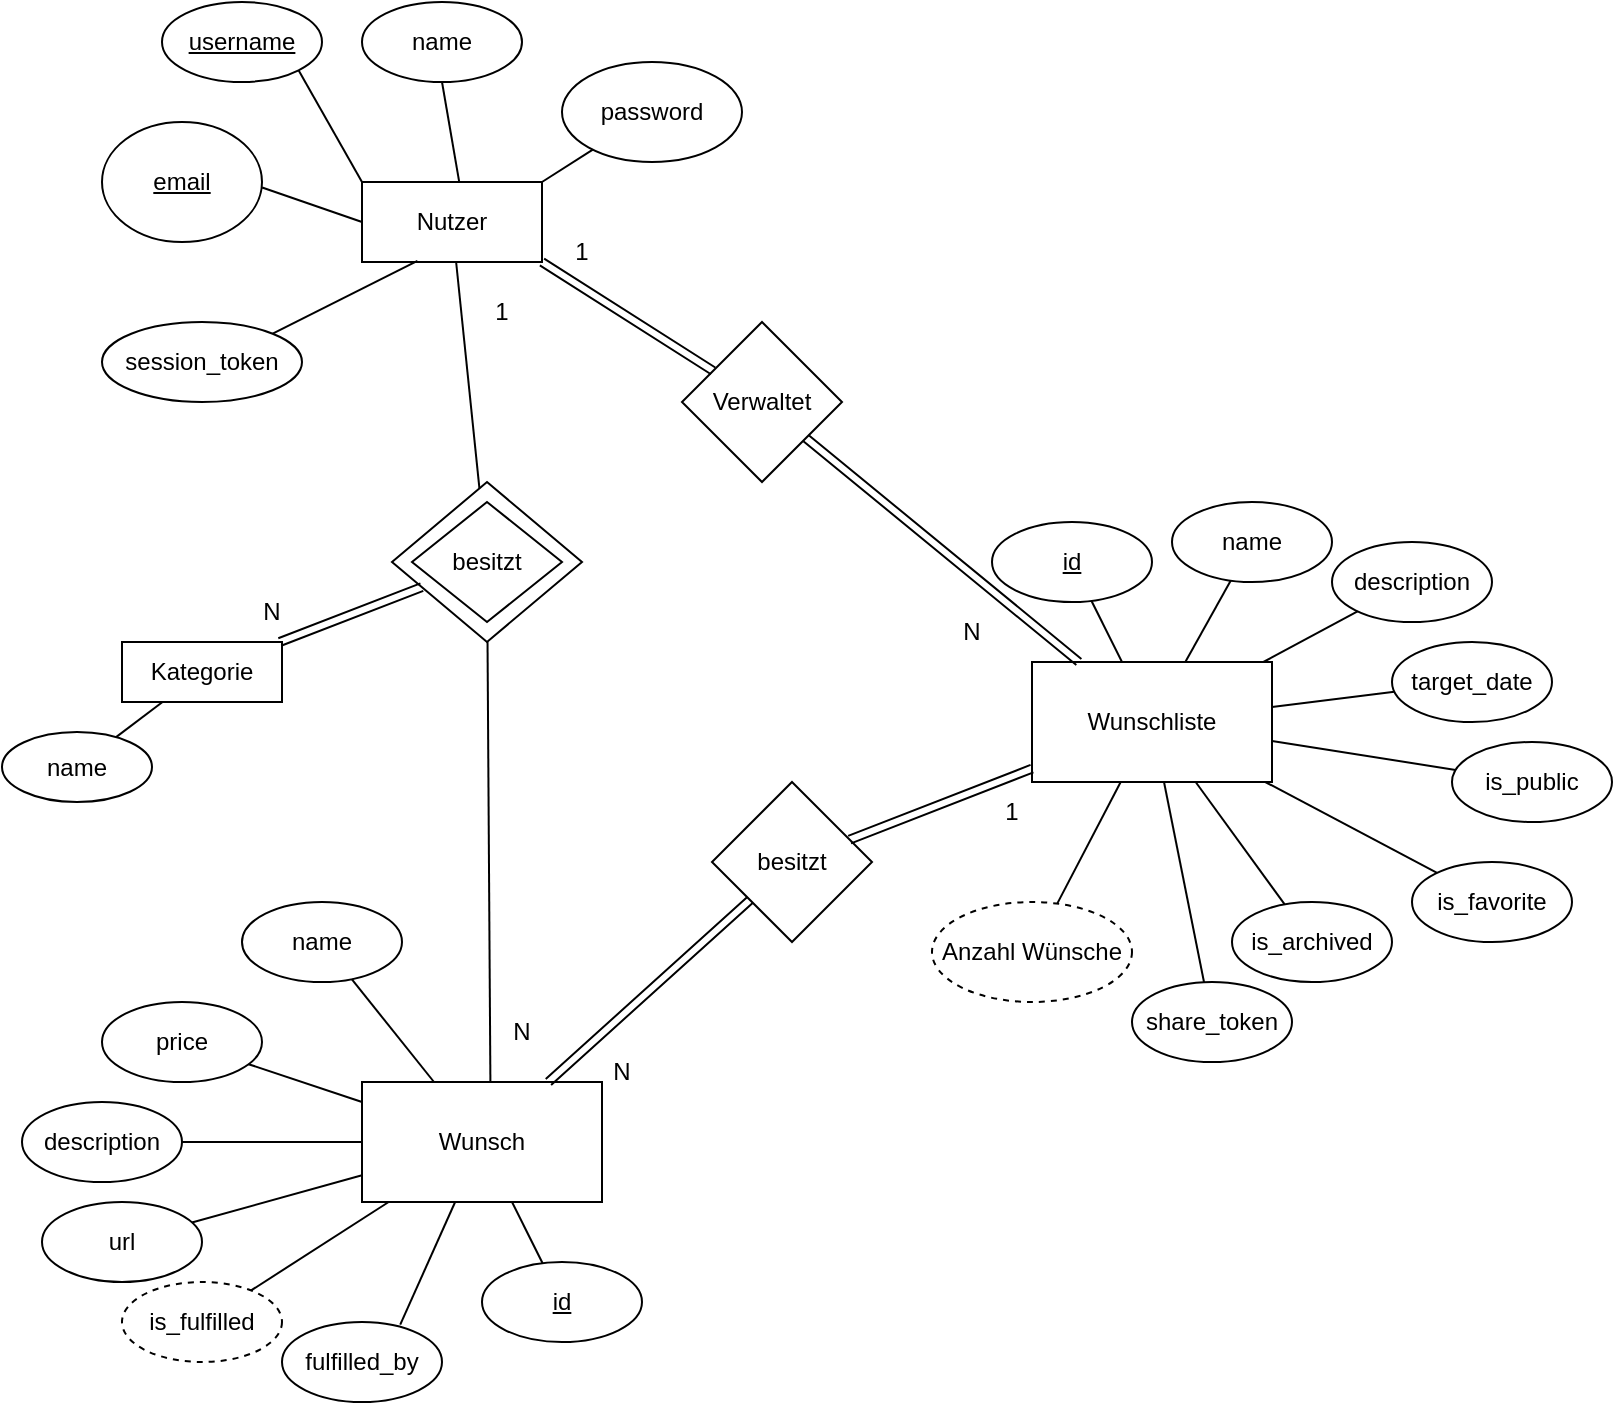 <mxfile version="26.0.4">
  <diagram name="Page-1" id="_VTIecCni8d6RQ3Fkv5Y">
    <mxGraphModel dx="1149" dy="824" grid="1" gridSize="10" guides="1" tooltips="1" connect="1" arrows="1" fold="1" page="1" pageScale="1" pageWidth="850" pageHeight="1100" math="0" shadow="0">
      <root>
        <mxCell id="0" />
        <mxCell id="1" parent="0" />
        <mxCell id="_kMXRvUKl5yziN6GAQI7-49" value="Nutzer" style="rounded=0;whiteSpace=wrap;html=1;" vertex="1" parent="1">
          <mxGeometry x="195" y="90" width="90" height="40" as="geometry" />
        </mxCell>
        <mxCell id="_kMXRvUKl5yziN6GAQI7-50" value="Wunschliste" style="rounded=0;whiteSpace=wrap;html=1;" vertex="1" parent="1">
          <mxGeometry x="530" y="330" width="120" height="60" as="geometry" />
        </mxCell>
        <mxCell id="_kMXRvUKl5yziN6GAQI7-51" value="Wunsch" style="rounded=0;whiteSpace=wrap;html=1;" vertex="1" parent="1">
          <mxGeometry x="195" y="540" width="120" height="60" as="geometry" />
        </mxCell>
        <mxCell id="_kMXRvUKl5yziN6GAQI7-60" style="rounded=0;orthogonalLoop=1;jettySize=auto;html=1;exitX=1;exitY=1;exitDx=0;exitDy=0;entryX=0;entryY=0;entryDx=0;entryDy=0;strokeColor=default;endArrow=none;endFill=0;" edge="1" parent="1" source="_kMXRvUKl5yziN6GAQI7-55" target="_kMXRvUKl5yziN6GAQI7-49">
          <mxGeometry relative="1" as="geometry" />
        </mxCell>
        <mxCell id="_kMXRvUKl5yziN6GAQI7-55" value="username" style="ellipse;whiteSpace=wrap;html=1;fontStyle=4" vertex="1" parent="1">
          <mxGeometry x="95" width="80" height="40" as="geometry" />
        </mxCell>
        <mxCell id="_kMXRvUKl5yziN6GAQI7-56" value="Verwaltet" style="rhombus;whiteSpace=wrap;html=1;" vertex="1" parent="1">
          <mxGeometry x="355" y="160" width="80" height="80" as="geometry" />
        </mxCell>
        <mxCell id="_kMXRvUKl5yziN6GAQI7-62" value="name" style="ellipse;whiteSpace=wrap;html=1;" vertex="1" parent="1">
          <mxGeometry x="195" width="80" height="40" as="geometry" />
        </mxCell>
        <mxCell id="_kMXRvUKl5yziN6GAQI7-63" value="email" style="ellipse;whiteSpace=wrap;html=1;fontStyle=4" vertex="1" parent="1">
          <mxGeometry x="65" y="60" width="80" height="60" as="geometry" />
        </mxCell>
        <mxCell id="_kMXRvUKl5yziN6GAQI7-64" value="password" style="ellipse;whiteSpace=wrap;html=1;" vertex="1" parent="1">
          <mxGeometry x="295" y="30" width="90" height="50" as="geometry" />
        </mxCell>
        <mxCell id="_kMXRvUKl5yziN6GAQI7-65" value="session_token" style="ellipse;whiteSpace=wrap;html=1;" vertex="1" parent="1">
          <mxGeometry x="65" y="160" width="100" height="40" as="geometry" />
        </mxCell>
        <mxCell id="_kMXRvUKl5yziN6GAQI7-67" value="" style="endArrow=none;html=1;rounded=0;exitX=1.001;exitY=0.546;exitDx=0;exitDy=0;exitPerimeter=0;entryX=0;entryY=0.5;entryDx=0;entryDy=0;" edge="1" parent="1" source="_kMXRvUKl5yziN6GAQI7-63" target="_kMXRvUKl5yziN6GAQI7-49">
          <mxGeometry width="50" height="50" relative="1" as="geometry">
            <mxPoint x="175" y="150" as="sourcePoint" />
            <mxPoint x="225" y="100" as="targetPoint" />
          </mxGeometry>
        </mxCell>
        <mxCell id="_kMXRvUKl5yziN6GAQI7-68" value="" style="endArrow=none;html=1;rounded=0;exitX=0.541;exitY=0.01;exitDx=0;exitDy=0;exitPerimeter=0;entryX=0.5;entryY=1;entryDx=0;entryDy=0;" edge="1" parent="1" source="_kMXRvUKl5yziN6GAQI7-49" target="_kMXRvUKl5yziN6GAQI7-62">
          <mxGeometry width="50" height="50" relative="1" as="geometry">
            <mxPoint x="435" y="300" as="sourcePoint" />
            <mxPoint x="485" y="250" as="targetPoint" />
          </mxGeometry>
        </mxCell>
        <mxCell id="_kMXRvUKl5yziN6GAQI7-69" value="" style="endArrow=none;html=1;rounded=0;exitX=1;exitY=0;exitDx=0;exitDy=0;" edge="1" parent="1" source="_kMXRvUKl5yziN6GAQI7-49" target="_kMXRvUKl5yziN6GAQI7-64">
          <mxGeometry width="50" height="50" relative="1" as="geometry">
            <mxPoint x="325" y="110" as="sourcePoint" />
            <mxPoint x="485" y="250" as="targetPoint" />
          </mxGeometry>
        </mxCell>
        <mxCell id="_kMXRvUKl5yziN6GAQI7-70" value="" style="endArrow=none;html=1;rounded=0;shape=link;exitX=1;exitY=1;exitDx=0;exitDy=0;" edge="1" parent="1" source="_kMXRvUKl5yziN6GAQI7-49" target="_kMXRvUKl5yziN6GAQI7-56">
          <mxGeometry width="50" height="50" relative="1" as="geometry">
            <mxPoint x="435" y="300" as="sourcePoint" />
            <mxPoint x="485" y="250" as="targetPoint" />
          </mxGeometry>
        </mxCell>
        <mxCell id="_kMXRvUKl5yziN6GAQI7-72" value="" style="endArrow=none;html=1;rounded=0;shape=link;" edge="1" parent="1" source="_kMXRvUKl5yziN6GAQI7-56" target="_kMXRvUKl5yziN6GAQI7-50">
          <mxGeometry width="50" height="50" relative="1" as="geometry">
            <mxPoint x="380" y="360" as="sourcePoint" />
            <mxPoint x="430" y="310" as="targetPoint" />
          </mxGeometry>
        </mxCell>
        <mxCell id="_kMXRvUKl5yziN6GAQI7-73" value="" style="endArrow=none;html=1;rounded=0;exitX=1;exitY=0;exitDx=0;exitDy=0;entryX=0.308;entryY=0.986;entryDx=0;entryDy=0;entryPerimeter=0;" edge="1" parent="1" source="_kMXRvUKl5yziN6GAQI7-65" target="_kMXRvUKl5yziN6GAQI7-49">
          <mxGeometry width="50" height="50" relative="1" as="geometry">
            <mxPoint x="435" y="300" as="sourcePoint" />
            <mxPoint x="485" y="250" as="targetPoint" />
          </mxGeometry>
        </mxCell>
        <mxCell id="_kMXRvUKl5yziN6GAQI7-74" value="name" style="ellipse;whiteSpace=wrap;html=1;" vertex="1" parent="1">
          <mxGeometry x="600" y="250" width="80" height="40" as="geometry" />
        </mxCell>
        <mxCell id="_kMXRvUKl5yziN6GAQI7-75" value="description" style="ellipse;whiteSpace=wrap;html=1;" vertex="1" parent="1">
          <mxGeometry x="680" y="270" width="80" height="40" as="geometry" />
        </mxCell>
        <mxCell id="_kMXRvUKl5yziN6GAQI7-76" value="target_date" style="ellipse;whiteSpace=wrap;html=1;" vertex="1" parent="1">
          <mxGeometry x="710" y="320" width="80" height="40" as="geometry" />
        </mxCell>
        <mxCell id="_kMXRvUKl5yziN6GAQI7-77" value="is_favorite" style="ellipse;whiteSpace=wrap;html=1;" vertex="1" parent="1">
          <mxGeometry x="720" y="430" width="80" height="40" as="geometry" />
        </mxCell>
        <mxCell id="_kMXRvUKl5yziN6GAQI7-78" value="is_archived" style="ellipse;whiteSpace=wrap;html=1;" vertex="1" parent="1">
          <mxGeometry x="630" y="450" width="80" height="40" as="geometry" />
        </mxCell>
        <mxCell id="_kMXRvUKl5yziN6GAQI7-79" value="share_token" style="ellipse;whiteSpace=wrap;html=1;" vertex="1" parent="1">
          <mxGeometry x="580" y="490" width="80" height="40" as="geometry" />
        </mxCell>
        <mxCell id="_kMXRvUKl5yziN6GAQI7-89" value="" style="rounded=0;orthogonalLoop=1;jettySize=auto;html=1;endArrow=none;endFill=0;" edge="1" parent="1" source="_kMXRvUKl5yziN6GAQI7-80" target="_kMXRvUKl5yziN6GAQI7-50">
          <mxGeometry relative="1" as="geometry" />
        </mxCell>
        <mxCell id="_kMXRvUKl5yziN6GAQI7-80" value="is_public" style="ellipse;whiteSpace=wrap;html=1;" vertex="1" parent="1">
          <mxGeometry x="740" y="370" width="80" height="40" as="geometry" />
        </mxCell>
        <mxCell id="_kMXRvUKl5yziN6GAQI7-81" value="id" style="ellipse;whiteSpace=wrap;html=1;fontStyle=4" vertex="1" parent="1">
          <mxGeometry x="510" y="260" width="80" height="40" as="geometry" />
        </mxCell>
        <mxCell id="_kMXRvUKl5yziN6GAQI7-82" value="" style="endArrow=none;html=1;rounded=0;" edge="1" parent="1" source="_kMXRvUKl5yziN6GAQI7-50" target="_kMXRvUKl5yziN6GAQI7-79">
          <mxGeometry width="50" height="50" relative="1" as="geometry">
            <mxPoint x="380" y="360" as="sourcePoint" />
            <mxPoint x="430" y="310" as="targetPoint" />
          </mxGeometry>
        </mxCell>
        <mxCell id="_kMXRvUKl5yziN6GAQI7-83" value="" style="endArrow=none;html=1;rounded=0;" edge="1" parent="1" source="_kMXRvUKl5yziN6GAQI7-51" target="_kMXRvUKl5yziN6GAQI7-92">
          <mxGeometry width="50" height="50" relative="1" as="geometry">
            <mxPoint x="395" y="460" as="sourcePoint" />
            <mxPoint x="445" y="410" as="targetPoint" />
          </mxGeometry>
        </mxCell>
        <mxCell id="_kMXRvUKl5yziN6GAQI7-84" value="" style="endArrow=none;html=1;rounded=0;" edge="1" parent="1" source="_kMXRvUKl5yziN6GAQI7-50" target="_kMXRvUKl5yziN6GAQI7-78">
          <mxGeometry width="50" height="50" relative="1" as="geometry">
            <mxPoint x="380" y="360" as="sourcePoint" />
            <mxPoint x="430" y="310" as="targetPoint" />
          </mxGeometry>
        </mxCell>
        <mxCell id="_kMXRvUKl5yziN6GAQI7-85" value="" style="endArrow=none;html=1;rounded=0;" edge="1" parent="1" source="_kMXRvUKl5yziN6GAQI7-50" target="_kMXRvUKl5yziN6GAQI7-76">
          <mxGeometry width="50" height="50" relative="1" as="geometry">
            <mxPoint x="380" y="360" as="sourcePoint" />
            <mxPoint x="430" y="310" as="targetPoint" />
          </mxGeometry>
        </mxCell>
        <mxCell id="_kMXRvUKl5yziN6GAQI7-86" value="" style="endArrow=none;html=1;rounded=0;" edge="1" parent="1" source="_kMXRvUKl5yziN6GAQI7-50" target="_kMXRvUKl5yziN6GAQI7-75">
          <mxGeometry width="50" height="50" relative="1" as="geometry">
            <mxPoint x="380" y="360" as="sourcePoint" />
            <mxPoint x="430" y="310" as="targetPoint" />
          </mxGeometry>
        </mxCell>
        <mxCell id="_kMXRvUKl5yziN6GAQI7-87" value="" style="endArrow=none;html=1;rounded=0;" edge="1" parent="1" source="_kMXRvUKl5yziN6GAQI7-74" target="_kMXRvUKl5yziN6GAQI7-50">
          <mxGeometry width="50" height="50" relative="1" as="geometry">
            <mxPoint x="380" y="360" as="sourcePoint" />
            <mxPoint x="430" y="310" as="targetPoint" />
          </mxGeometry>
        </mxCell>
        <mxCell id="_kMXRvUKl5yziN6GAQI7-88" value="" style="endArrow=none;html=1;rounded=0;" edge="1" parent="1" source="_kMXRvUKl5yziN6GAQI7-50" target="_kMXRvUKl5yziN6GAQI7-81">
          <mxGeometry width="50" height="50" relative="1" as="geometry">
            <mxPoint x="380" y="360" as="sourcePoint" />
            <mxPoint x="430" y="310" as="targetPoint" />
          </mxGeometry>
        </mxCell>
        <mxCell id="_kMXRvUKl5yziN6GAQI7-91" value="" style="endArrow=none;html=1;rounded=0;" edge="1" parent="1" source="_kMXRvUKl5yziN6GAQI7-50" target="_kMXRvUKl5yziN6GAQI7-77">
          <mxGeometry width="50" height="50" relative="1" as="geometry">
            <mxPoint x="380" y="360" as="sourcePoint" />
            <mxPoint x="430" y="310" as="targetPoint" />
          </mxGeometry>
        </mxCell>
        <mxCell id="_kMXRvUKl5yziN6GAQI7-92" value="id" style="ellipse;whiteSpace=wrap;html=1;fontStyle=4" vertex="1" parent="1">
          <mxGeometry x="255" y="630" width="80" height="40" as="geometry" />
        </mxCell>
        <mxCell id="_kMXRvUKl5yziN6GAQI7-93" value="name" style="ellipse;whiteSpace=wrap;html=1;" vertex="1" parent="1">
          <mxGeometry x="135" y="450" width="80" height="40" as="geometry" />
        </mxCell>
        <mxCell id="_kMXRvUKl5yziN6GAQI7-94" value="price" style="ellipse;whiteSpace=wrap;html=1;" vertex="1" parent="1">
          <mxGeometry x="65" y="500" width="80" height="40" as="geometry" />
        </mxCell>
        <mxCell id="_kMXRvUKl5yziN6GAQI7-95" value="description" style="ellipse;whiteSpace=wrap;html=1;" vertex="1" parent="1">
          <mxGeometry x="25" y="550" width="80" height="40" as="geometry" />
        </mxCell>
        <mxCell id="_kMXRvUKl5yziN6GAQI7-96" value="url" style="ellipse;whiteSpace=wrap;html=1;" vertex="1" parent="1">
          <mxGeometry x="35" y="600" width="80" height="40" as="geometry" />
        </mxCell>
        <mxCell id="_kMXRvUKl5yziN6GAQI7-97" value="is_fulfilled" style="ellipse;whiteSpace=wrap;html=1;dashed=1;" vertex="1" parent="1">
          <mxGeometry x="75" y="640" width="80" height="40" as="geometry" />
        </mxCell>
        <mxCell id="_kMXRvUKl5yziN6GAQI7-98" value="fulfilled_by" style="ellipse;whiteSpace=wrap;html=1;" vertex="1" parent="1">
          <mxGeometry x="155" y="660" width="80" height="40" as="geometry" />
        </mxCell>
        <mxCell id="_kMXRvUKl5yziN6GAQI7-99" value="" style="endArrow=none;html=1;rounded=0;entryX=0.739;entryY=0.033;entryDx=0;entryDy=0;entryPerimeter=0;" edge="1" parent="1" source="_kMXRvUKl5yziN6GAQI7-51" target="_kMXRvUKl5yziN6GAQI7-98">
          <mxGeometry width="50" height="50" relative="1" as="geometry">
            <mxPoint x="395" y="460" as="sourcePoint" />
            <mxPoint x="445" y="410" as="targetPoint" />
          </mxGeometry>
        </mxCell>
        <mxCell id="_kMXRvUKl5yziN6GAQI7-100" value="" style="endArrow=none;html=1;rounded=0;" edge="1" parent="1" source="_kMXRvUKl5yziN6GAQI7-51" target="_kMXRvUKl5yziN6GAQI7-97">
          <mxGeometry width="50" height="50" relative="1" as="geometry">
            <mxPoint x="395" y="460" as="sourcePoint" />
            <mxPoint x="445" y="410" as="targetPoint" />
          </mxGeometry>
        </mxCell>
        <mxCell id="_kMXRvUKl5yziN6GAQI7-101" value="" style="endArrow=none;html=1;rounded=0;" edge="1" parent="1" source="_kMXRvUKl5yziN6GAQI7-51" target="_kMXRvUKl5yziN6GAQI7-96">
          <mxGeometry width="50" height="50" relative="1" as="geometry">
            <mxPoint x="395" y="460" as="sourcePoint" />
            <mxPoint x="445" y="410" as="targetPoint" />
          </mxGeometry>
        </mxCell>
        <mxCell id="_kMXRvUKl5yziN6GAQI7-102" value="" style="endArrow=none;html=1;rounded=0;" edge="1" parent="1" source="_kMXRvUKl5yziN6GAQI7-51" target="_kMXRvUKl5yziN6GAQI7-95">
          <mxGeometry width="50" height="50" relative="1" as="geometry">
            <mxPoint x="395" y="460" as="sourcePoint" />
            <mxPoint x="445" y="410" as="targetPoint" />
          </mxGeometry>
        </mxCell>
        <mxCell id="_kMXRvUKl5yziN6GAQI7-103" value="" style="endArrow=none;html=1;rounded=0;" edge="1" parent="1" source="_kMXRvUKl5yziN6GAQI7-51" target="_kMXRvUKl5yziN6GAQI7-94">
          <mxGeometry width="50" height="50" relative="1" as="geometry">
            <mxPoint x="395" y="460" as="sourcePoint" />
            <mxPoint x="445" y="410" as="targetPoint" />
          </mxGeometry>
        </mxCell>
        <mxCell id="_kMXRvUKl5yziN6GAQI7-104" value="" style="endArrow=none;html=1;rounded=0;" edge="1" parent="1" source="_kMXRvUKl5yziN6GAQI7-51" target="_kMXRvUKl5yziN6GAQI7-93">
          <mxGeometry width="50" height="50" relative="1" as="geometry">
            <mxPoint x="395" y="460" as="sourcePoint" />
            <mxPoint x="445" y="410" as="targetPoint" />
          </mxGeometry>
        </mxCell>
        <mxCell id="_kMXRvUKl5yziN6GAQI7-105" value="besitzt" style="rhombus;whiteSpace=wrap;html=1;" vertex="1" parent="1">
          <mxGeometry x="370" y="390" width="80" height="80" as="geometry" />
        </mxCell>
        <mxCell id="_kMXRvUKl5yziN6GAQI7-106" value="" style="endArrow=none;html=1;rounded=0;shape=link;" edge="1" parent="1" source="_kMXRvUKl5yziN6GAQI7-105" target="_kMXRvUKl5yziN6GAQI7-50">
          <mxGeometry width="50" height="50" relative="1" as="geometry">
            <mxPoint x="430" y="360" as="sourcePoint" />
            <mxPoint x="480" y="310" as="targetPoint" />
          </mxGeometry>
        </mxCell>
        <mxCell id="_kMXRvUKl5yziN6GAQI7-107" value="" style="endArrow=none;html=1;rounded=0;shape=link;" edge="1" parent="1" source="_kMXRvUKl5yziN6GAQI7-105" target="_kMXRvUKl5yziN6GAQI7-51">
          <mxGeometry width="50" height="50" relative="1" as="geometry">
            <mxPoint x="430" y="360" as="sourcePoint" />
            <mxPoint x="480" y="310" as="targetPoint" />
          </mxGeometry>
        </mxCell>
        <mxCell id="_kMXRvUKl5yziN6GAQI7-109" value="N" style="text;html=1;align=center;verticalAlign=middle;whiteSpace=wrap;rounded=0;" vertex="1" parent="1">
          <mxGeometry x="295" y="520" width="60" height="30" as="geometry" />
        </mxCell>
        <mxCell id="_kMXRvUKl5yziN6GAQI7-110" value="1" style="text;html=1;align=center;verticalAlign=middle;whiteSpace=wrap;rounded=0;" vertex="1" parent="1">
          <mxGeometry x="490" y="390" width="60" height="30" as="geometry" />
        </mxCell>
        <mxCell id="_kMXRvUKl5yziN6GAQI7-111" value="N" style="text;html=1;align=center;verticalAlign=middle;whiteSpace=wrap;rounded=0;" vertex="1" parent="1">
          <mxGeometry x="470" y="300" width="60" height="30" as="geometry" />
        </mxCell>
        <mxCell id="_kMXRvUKl5yziN6GAQI7-112" value="1" style="text;html=1;align=center;verticalAlign=middle;whiteSpace=wrap;rounded=0;" vertex="1" parent="1">
          <mxGeometry x="275" y="110" width="60" height="30" as="geometry" />
        </mxCell>
        <mxCell id="_kMXRvUKl5yziN6GAQI7-113" value="Anzahl Wünsche" style="ellipse;whiteSpace=wrap;html=1;dashed=1;" vertex="1" parent="1">
          <mxGeometry x="480" y="450" width="100" height="50" as="geometry" />
        </mxCell>
        <mxCell id="_kMXRvUKl5yziN6GAQI7-114" value="" style="endArrow=none;html=1;rounded=0;" edge="1" parent="1" source="_kMXRvUKl5yziN6GAQI7-50" target="_kMXRvUKl5yziN6GAQI7-113">
          <mxGeometry width="50" height="50" relative="1" as="geometry">
            <mxPoint x="430" y="360" as="sourcePoint" />
            <mxPoint x="480" y="310" as="targetPoint" />
          </mxGeometry>
        </mxCell>
        <mxCell id="_kMXRvUKl5yziN6GAQI7-115" value="Kategorie" style="rounded=0;whiteSpace=wrap;html=1;" vertex="1" parent="1">
          <mxGeometry x="75" y="320" width="80" height="30" as="geometry" />
        </mxCell>
        <mxCell id="_kMXRvUKl5yziN6GAQI7-116" value="name" style="ellipse;whiteSpace=wrap;html=1;" vertex="1" parent="1">
          <mxGeometry x="15" y="365" width="75" height="35" as="geometry" />
        </mxCell>
        <mxCell id="_kMXRvUKl5yziN6GAQI7-118" value="" style="endArrow=none;html=1;rounded=0;" edge="1" parent="1" source="_kMXRvUKl5yziN6GAQI7-116" target="_kMXRvUKl5yziN6GAQI7-115">
          <mxGeometry width="50" height="50" relative="1" as="geometry">
            <mxPoint x="430" y="330" as="sourcePoint" />
            <mxPoint x="480" y="280" as="targetPoint" />
          </mxGeometry>
        </mxCell>
        <mxCell id="_kMXRvUKl5yziN6GAQI7-119" value="" style="rhombus;whiteSpace=wrap;html=1;" vertex="1" parent="1">
          <mxGeometry x="210" y="240" width="95" height="80" as="geometry" />
        </mxCell>
        <mxCell id="_kMXRvUKl5yziN6GAQI7-120" value="besitzt" style="rhombus;whiteSpace=wrap;html=1;" vertex="1" parent="1">
          <mxGeometry x="220" y="250" width="75" height="60" as="geometry" />
        </mxCell>
        <mxCell id="_kMXRvUKl5yziN6GAQI7-121" value="" style="endArrow=none;html=1;rounded=0;exitX=0.535;exitY=-0.002;exitDx=0;exitDy=0;exitPerimeter=0;" edge="1" parent="1" source="_kMXRvUKl5yziN6GAQI7-51" target="_kMXRvUKl5yziN6GAQI7-119">
          <mxGeometry width="50" height="50" relative="1" as="geometry">
            <mxPoint x="430" y="330" as="sourcePoint" />
            <mxPoint x="480" y="280" as="targetPoint" />
          </mxGeometry>
        </mxCell>
        <mxCell id="_kMXRvUKl5yziN6GAQI7-122" value="" style="endArrow=none;html=1;rounded=0;" edge="1" parent="1" source="_kMXRvUKl5yziN6GAQI7-119" target="_kMXRvUKl5yziN6GAQI7-49">
          <mxGeometry width="50" height="50" relative="1" as="geometry">
            <mxPoint x="430" y="340" as="sourcePoint" />
            <mxPoint x="480" y="290" as="targetPoint" />
          </mxGeometry>
        </mxCell>
        <mxCell id="_kMXRvUKl5yziN6GAQI7-123" value="" style="endArrow=none;html=1;rounded=0;shape=link;" edge="1" parent="1" source="_kMXRvUKl5yziN6GAQI7-115" target="_kMXRvUKl5yziN6GAQI7-119">
          <mxGeometry width="50" height="50" relative="1" as="geometry">
            <mxPoint x="430" y="340" as="sourcePoint" />
            <mxPoint x="480" y="290" as="targetPoint" />
          </mxGeometry>
        </mxCell>
        <mxCell id="_kMXRvUKl5yziN6GAQI7-124" value="N" style="text;html=1;align=center;verticalAlign=middle;whiteSpace=wrap;rounded=0;" vertex="1" parent="1">
          <mxGeometry x="120" y="290" width="60" height="30" as="geometry" />
        </mxCell>
        <mxCell id="_kMXRvUKl5yziN6GAQI7-125" value="1" style="text;html=1;align=center;verticalAlign=middle;whiteSpace=wrap;rounded=0;" vertex="1" parent="1">
          <mxGeometry x="235" y="140" width="60" height="30" as="geometry" />
        </mxCell>
        <mxCell id="_kMXRvUKl5yziN6GAQI7-126" value="N" style="text;html=1;align=center;verticalAlign=middle;whiteSpace=wrap;rounded=0;" vertex="1" parent="1">
          <mxGeometry x="245" y="500" width="60" height="30" as="geometry" />
        </mxCell>
      </root>
    </mxGraphModel>
  </diagram>
</mxfile>
